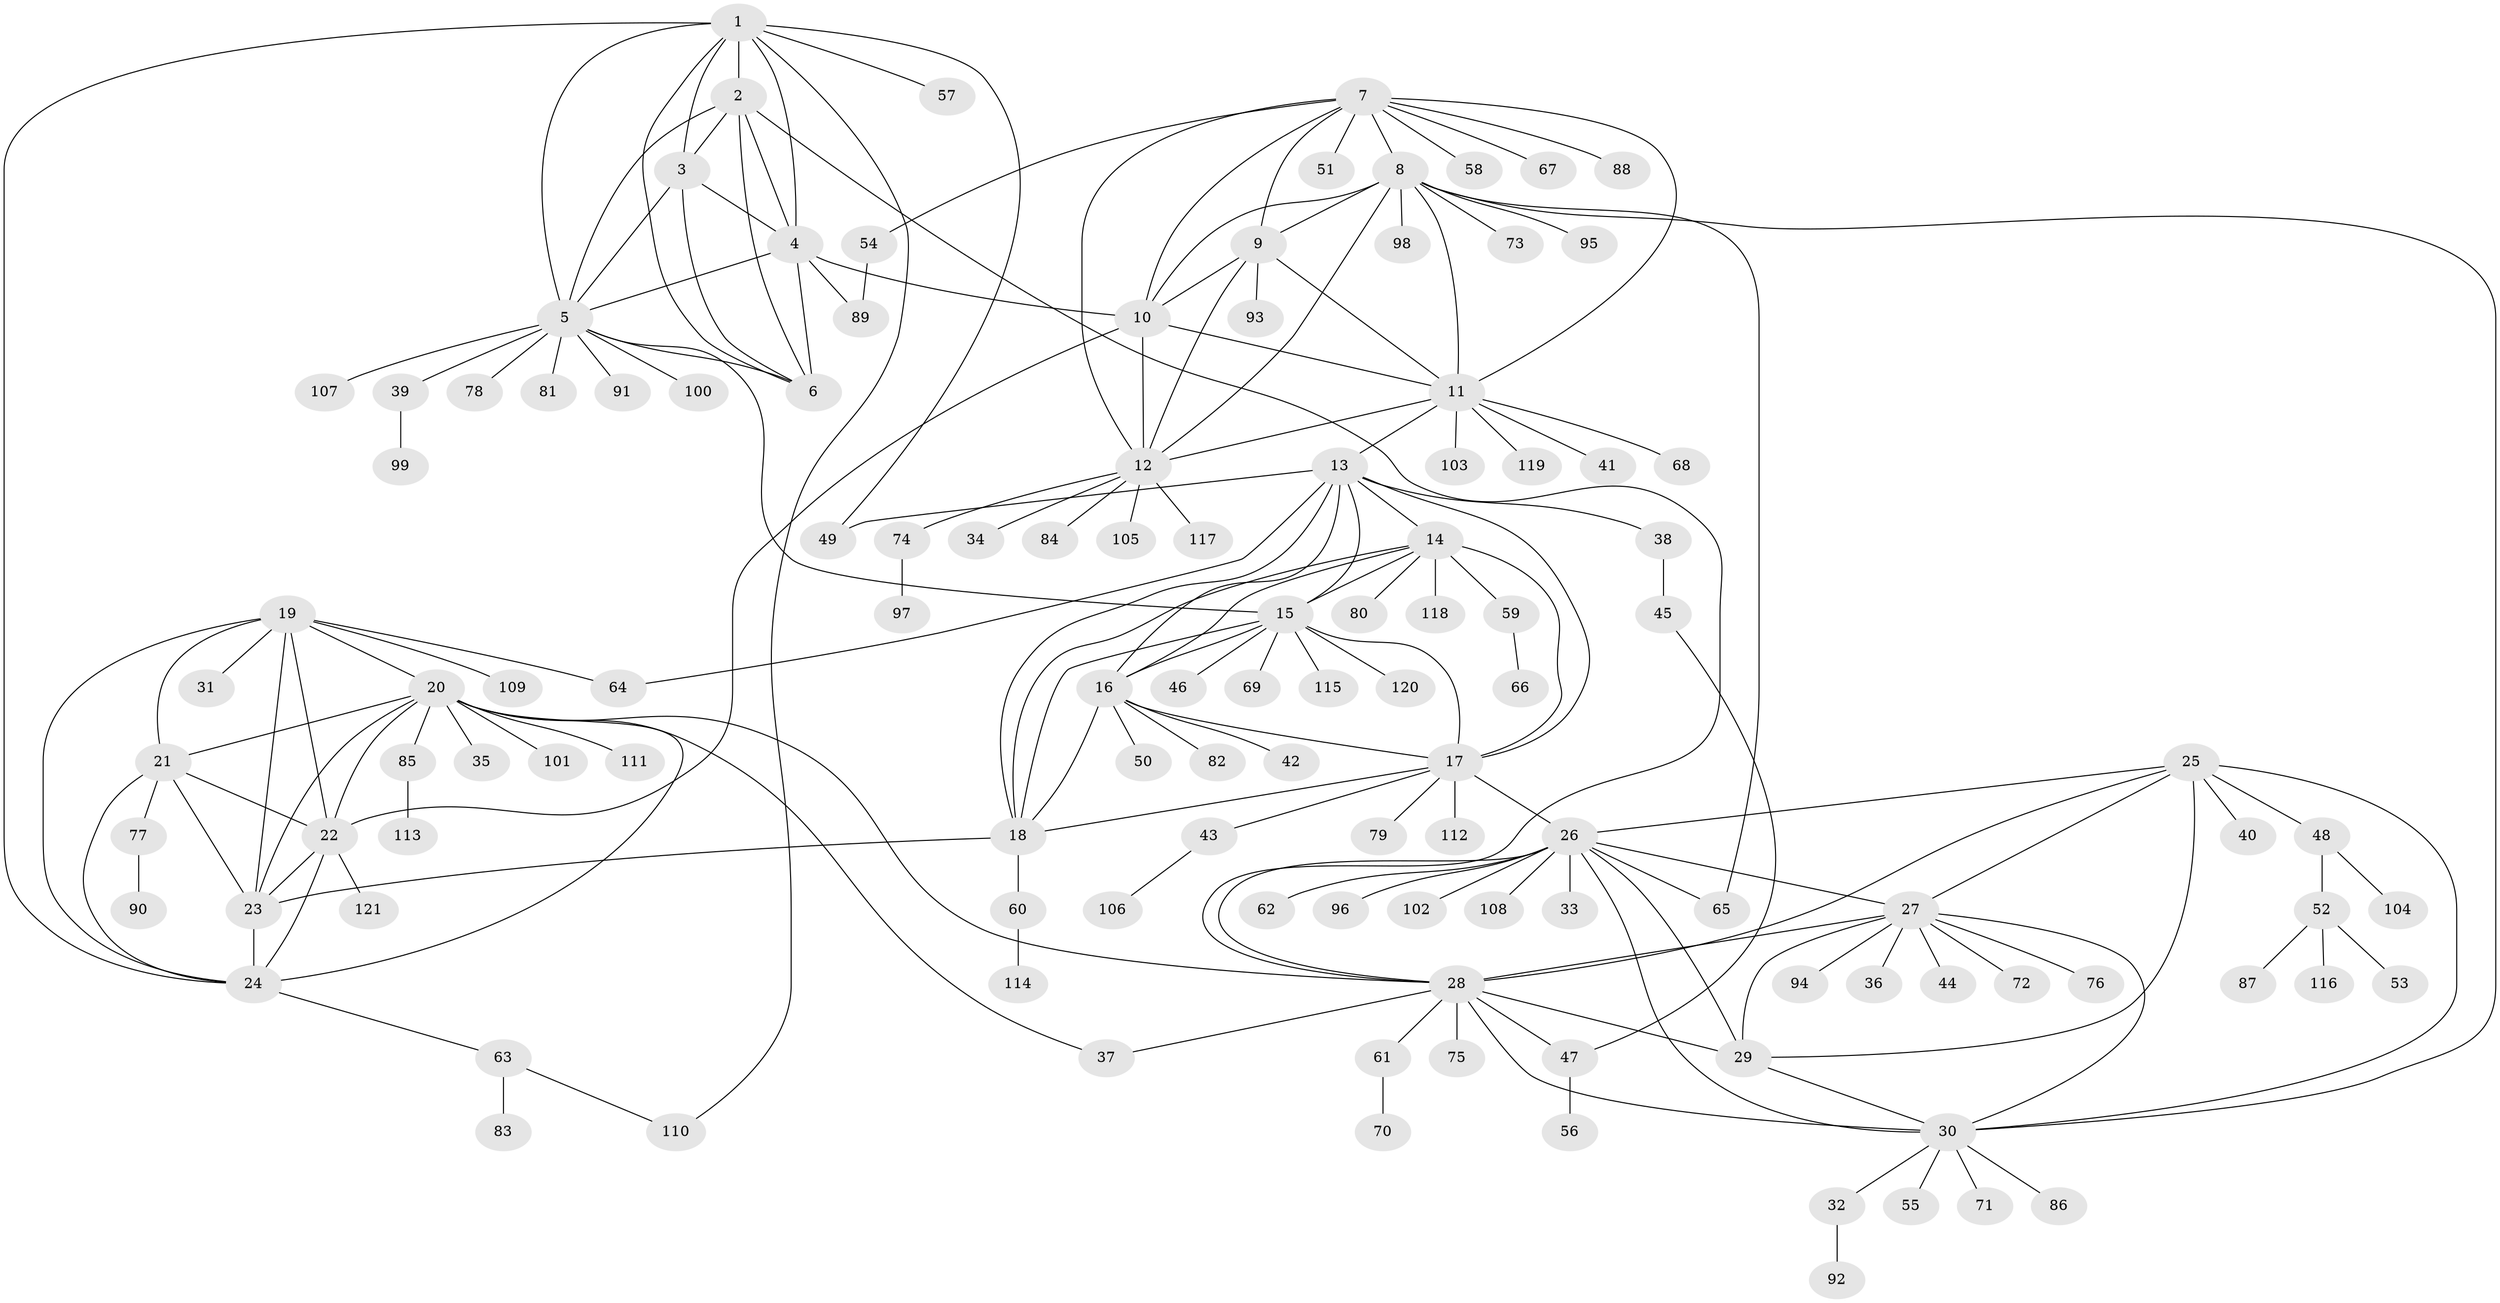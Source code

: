 // Generated by graph-tools (version 1.1) at 2025/50/03/09/25 03:50:35]
// undirected, 121 vertices, 183 edges
graph export_dot {
graph [start="1"]
  node [color=gray90,style=filled];
  1;
  2;
  3;
  4;
  5;
  6;
  7;
  8;
  9;
  10;
  11;
  12;
  13;
  14;
  15;
  16;
  17;
  18;
  19;
  20;
  21;
  22;
  23;
  24;
  25;
  26;
  27;
  28;
  29;
  30;
  31;
  32;
  33;
  34;
  35;
  36;
  37;
  38;
  39;
  40;
  41;
  42;
  43;
  44;
  45;
  46;
  47;
  48;
  49;
  50;
  51;
  52;
  53;
  54;
  55;
  56;
  57;
  58;
  59;
  60;
  61;
  62;
  63;
  64;
  65;
  66;
  67;
  68;
  69;
  70;
  71;
  72;
  73;
  74;
  75;
  76;
  77;
  78;
  79;
  80;
  81;
  82;
  83;
  84;
  85;
  86;
  87;
  88;
  89;
  90;
  91;
  92;
  93;
  94;
  95;
  96;
  97;
  98;
  99;
  100;
  101;
  102;
  103;
  104;
  105;
  106;
  107;
  108;
  109;
  110;
  111;
  112;
  113;
  114;
  115;
  116;
  117;
  118;
  119;
  120;
  121;
  1 -- 2;
  1 -- 3;
  1 -- 4;
  1 -- 5;
  1 -- 6;
  1 -- 24;
  1 -- 49;
  1 -- 57;
  1 -- 110;
  2 -- 3;
  2 -- 4;
  2 -- 5;
  2 -- 6;
  2 -- 28;
  3 -- 4;
  3 -- 5;
  3 -- 6;
  4 -- 5;
  4 -- 6;
  4 -- 10;
  4 -- 89;
  5 -- 6;
  5 -- 15;
  5 -- 39;
  5 -- 78;
  5 -- 81;
  5 -- 91;
  5 -- 100;
  5 -- 107;
  7 -- 8;
  7 -- 9;
  7 -- 10;
  7 -- 11;
  7 -- 12;
  7 -- 51;
  7 -- 54;
  7 -- 58;
  7 -- 67;
  7 -- 88;
  8 -- 9;
  8 -- 10;
  8 -- 11;
  8 -- 12;
  8 -- 30;
  8 -- 65;
  8 -- 73;
  8 -- 95;
  8 -- 98;
  9 -- 10;
  9 -- 11;
  9 -- 12;
  9 -- 93;
  10 -- 11;
  10 -- 12;
  10 -- 22;
  11 -- 12;
  11 -- 13;
  11 -- 41;
  11 -- 68;
  11 -- 103;
  11 -- 119;
  12 -- 34;
  12 -- 74;
  12 -- 84;
  12 -- 105;
  12 -- 117;
  13 -- 14;
  13 -- 15;
  13 -- 16;
  13 -- 17;
  13 -- 18;
  13 -- 38;
  13 -- 49;
  13 -- 64;
  14 -- 15;
  14 -- 16;
  14 -- 17;
  14 -- 18;
  14 -- 59;
  14 -- 80;
  14 -- 118;
  15 -- 16;
  15 -- 17;
  15 -- 18;
  15 -- 46;
  15 -- 69;
  15 -- 115;
  15 -- 120;
  16 -- 17;
  16 -- 18;
  16 -- 42;
  16 -- 50;
  16 -- 82;
  17 -- 18;
  17 -- 26;
  17 -- 43;
  17 -- 79;
  17 -- 112;
  18 -- 23;
  18 -- 60;
  19 -- 20;
  19 -- 21;
  19 -- 22;
  19 -- 23;
  19 -- 24;
  19 -- 31;
  19 -- 64;
  19 -- 109;
  20 -- 21;
  20 -- 22;
  20 -- 23;
  20 -- 24;
  20 -- 28;
  20 -- 35;
  20 -- 37;
  20 -- 85;
  20 -- 101;
  20 -- 111;
  21 -- 22;
  21 -- 23;
  21 -- 24;
  21 -- 77;
  22 -- 23;
  22 -- 24;
  22 -- 121;
  23 -- 24;
  24 -- 63;
  25 -- 26;
  25 -- 27;
  25 -- 28;
  25 -- 29;
  25 -- 30;
  25 -- 40;
  25 -- 48;
  26 -- 27;
  26 -- 28;
  26 -- 29;
  26 -- 30;
  26 -- 33;
  26 -- 62;
  26 -- 65;
  26 -- 96;
  26 -- 102;
  26 -- 108;
  27 -- 28;
  27 -- 29;
  27 -- 30;
  27 -- 36;
  27 -- 44;
  27 -- 72;
  27 -- 76;
  27 -- 94;
  28 -- 29;
  28 -- 30;
  28 -- 37;
  28 -- 47;
  28 -- 61;
  28 -- 75;
  29 -- 30;
  30 -- 32;
  30 -- 55;
  30 -- 71;
  30 -- 86;
  32 -- 92;
  38 -- 45;
  39 -- 99;
  43 -- 106;
  45 -- 47;
  47 -- 56;
  48 -- 52;
  48 -- 104;
  52 -- 53;
  52 -- 87;
  52 -- 116;
  54 -- 89;
  59 -- 66;
  60 -- 114;
  61 -- 70;
  63 -- 83;
  63 -- 110;
  74 -- 97;
  77 -- 90;
  85 -- 113;
}
